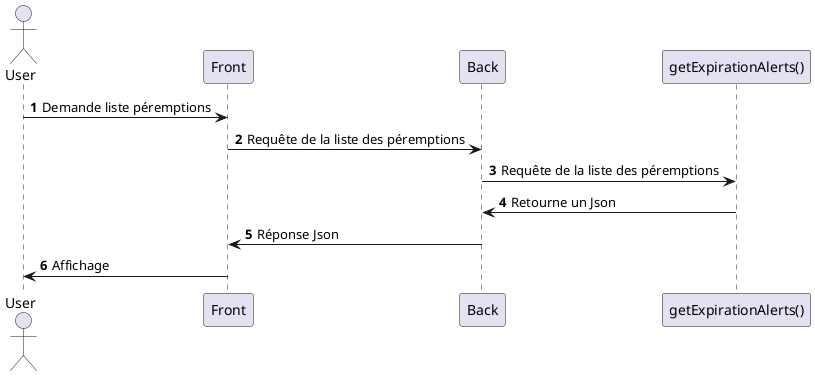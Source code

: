 @startuml
autonumber
actor User
User -> Front: Demande liste péremptions
Front -> Back: Requête de la liste des péremptions
Back -> "getExpirationAlerts()": Requête de la liste des péremptions
"getExpirationAlerts()"-> Back: Retourne un Json
Back -> Front: Réponse Json
Front -> User: Affichage
@enduml